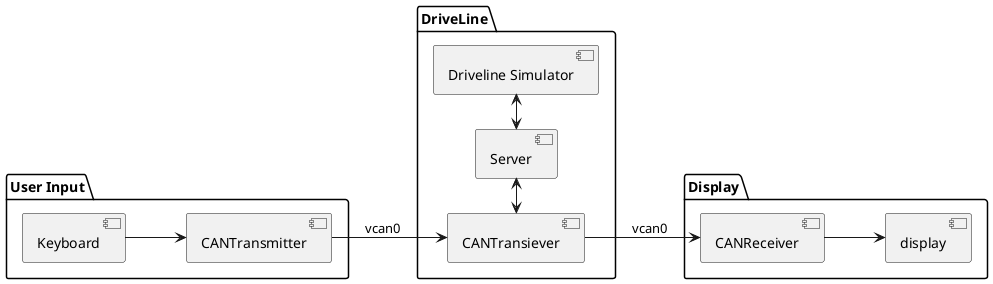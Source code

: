 @startuml Swdesign
left to right direction

package "User Input" {
  [Keyboard] --> [CANTransmitter]
}

package "DriveLine" {
  [CANTransiever]
  [Server]
  [Server] <-> [Driveline Simulator]
}

package "Display" {
  [CANReceiver]
  [display]
}

[CANTransmitter] --> [CANTransiever] : vcan0
[CANTransiever] <-> [Server]
[CANTransiever] --> [CANReceiver] : vcan0
[CANReceiver] --> [display]

@enduml
